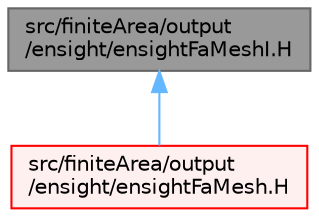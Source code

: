 digraph "src/finiteArea/output/ensight/ensightFaMeshI.H"
{
 // LATEX_PDF_SIZE
  bgcolor="transparent";
  edge [fontname=Helvetica,fontsize=10,labelfontname=Helvetica,labelfontsize=10];
  node [fontname=Helvetica,fontsize=10,shape=box,height=0.2,width=0.4];
  Node1 [id="Node000001",label="src/finiteArea/output\l/ensight/ensightFaMeshI.H",height=0.2,width=0.4,color="gray40", fillcolor="grey60", style="filled", fontcolor="black",tooltip=" "];
  Node1 -> Node2 [id="edge1_Node000001_Node000002",dir="back",color="steelblue1",style="solid",tooltip=" "];
  Node2 [id="Node000002",label="src/finiteArea/output\l/ensight/ensightFaMesh.H",height=0.2,width=0.4,color="red", fillcolor="#FFF0F0", style="filled",URL="$ensightFaMesh_8H.html",tooltip=" "];
}
